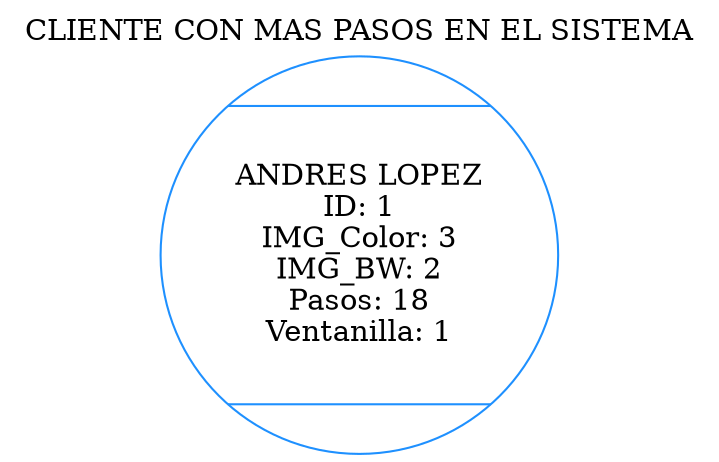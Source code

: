 digraph G{
label="CLIENTE CON MAS PASOS EN EL SISTEMA";
labelloc = "t"
node [shape=Mcircle,color=dodgerblue1];
cliente2065951873[label="ANDRES LOPEZ\nID: 1\nIMG_Color: 3\nIMG_BW: 2\nPasos: 18\nVentanilla: 1", width=1.5,height=1.5];

}